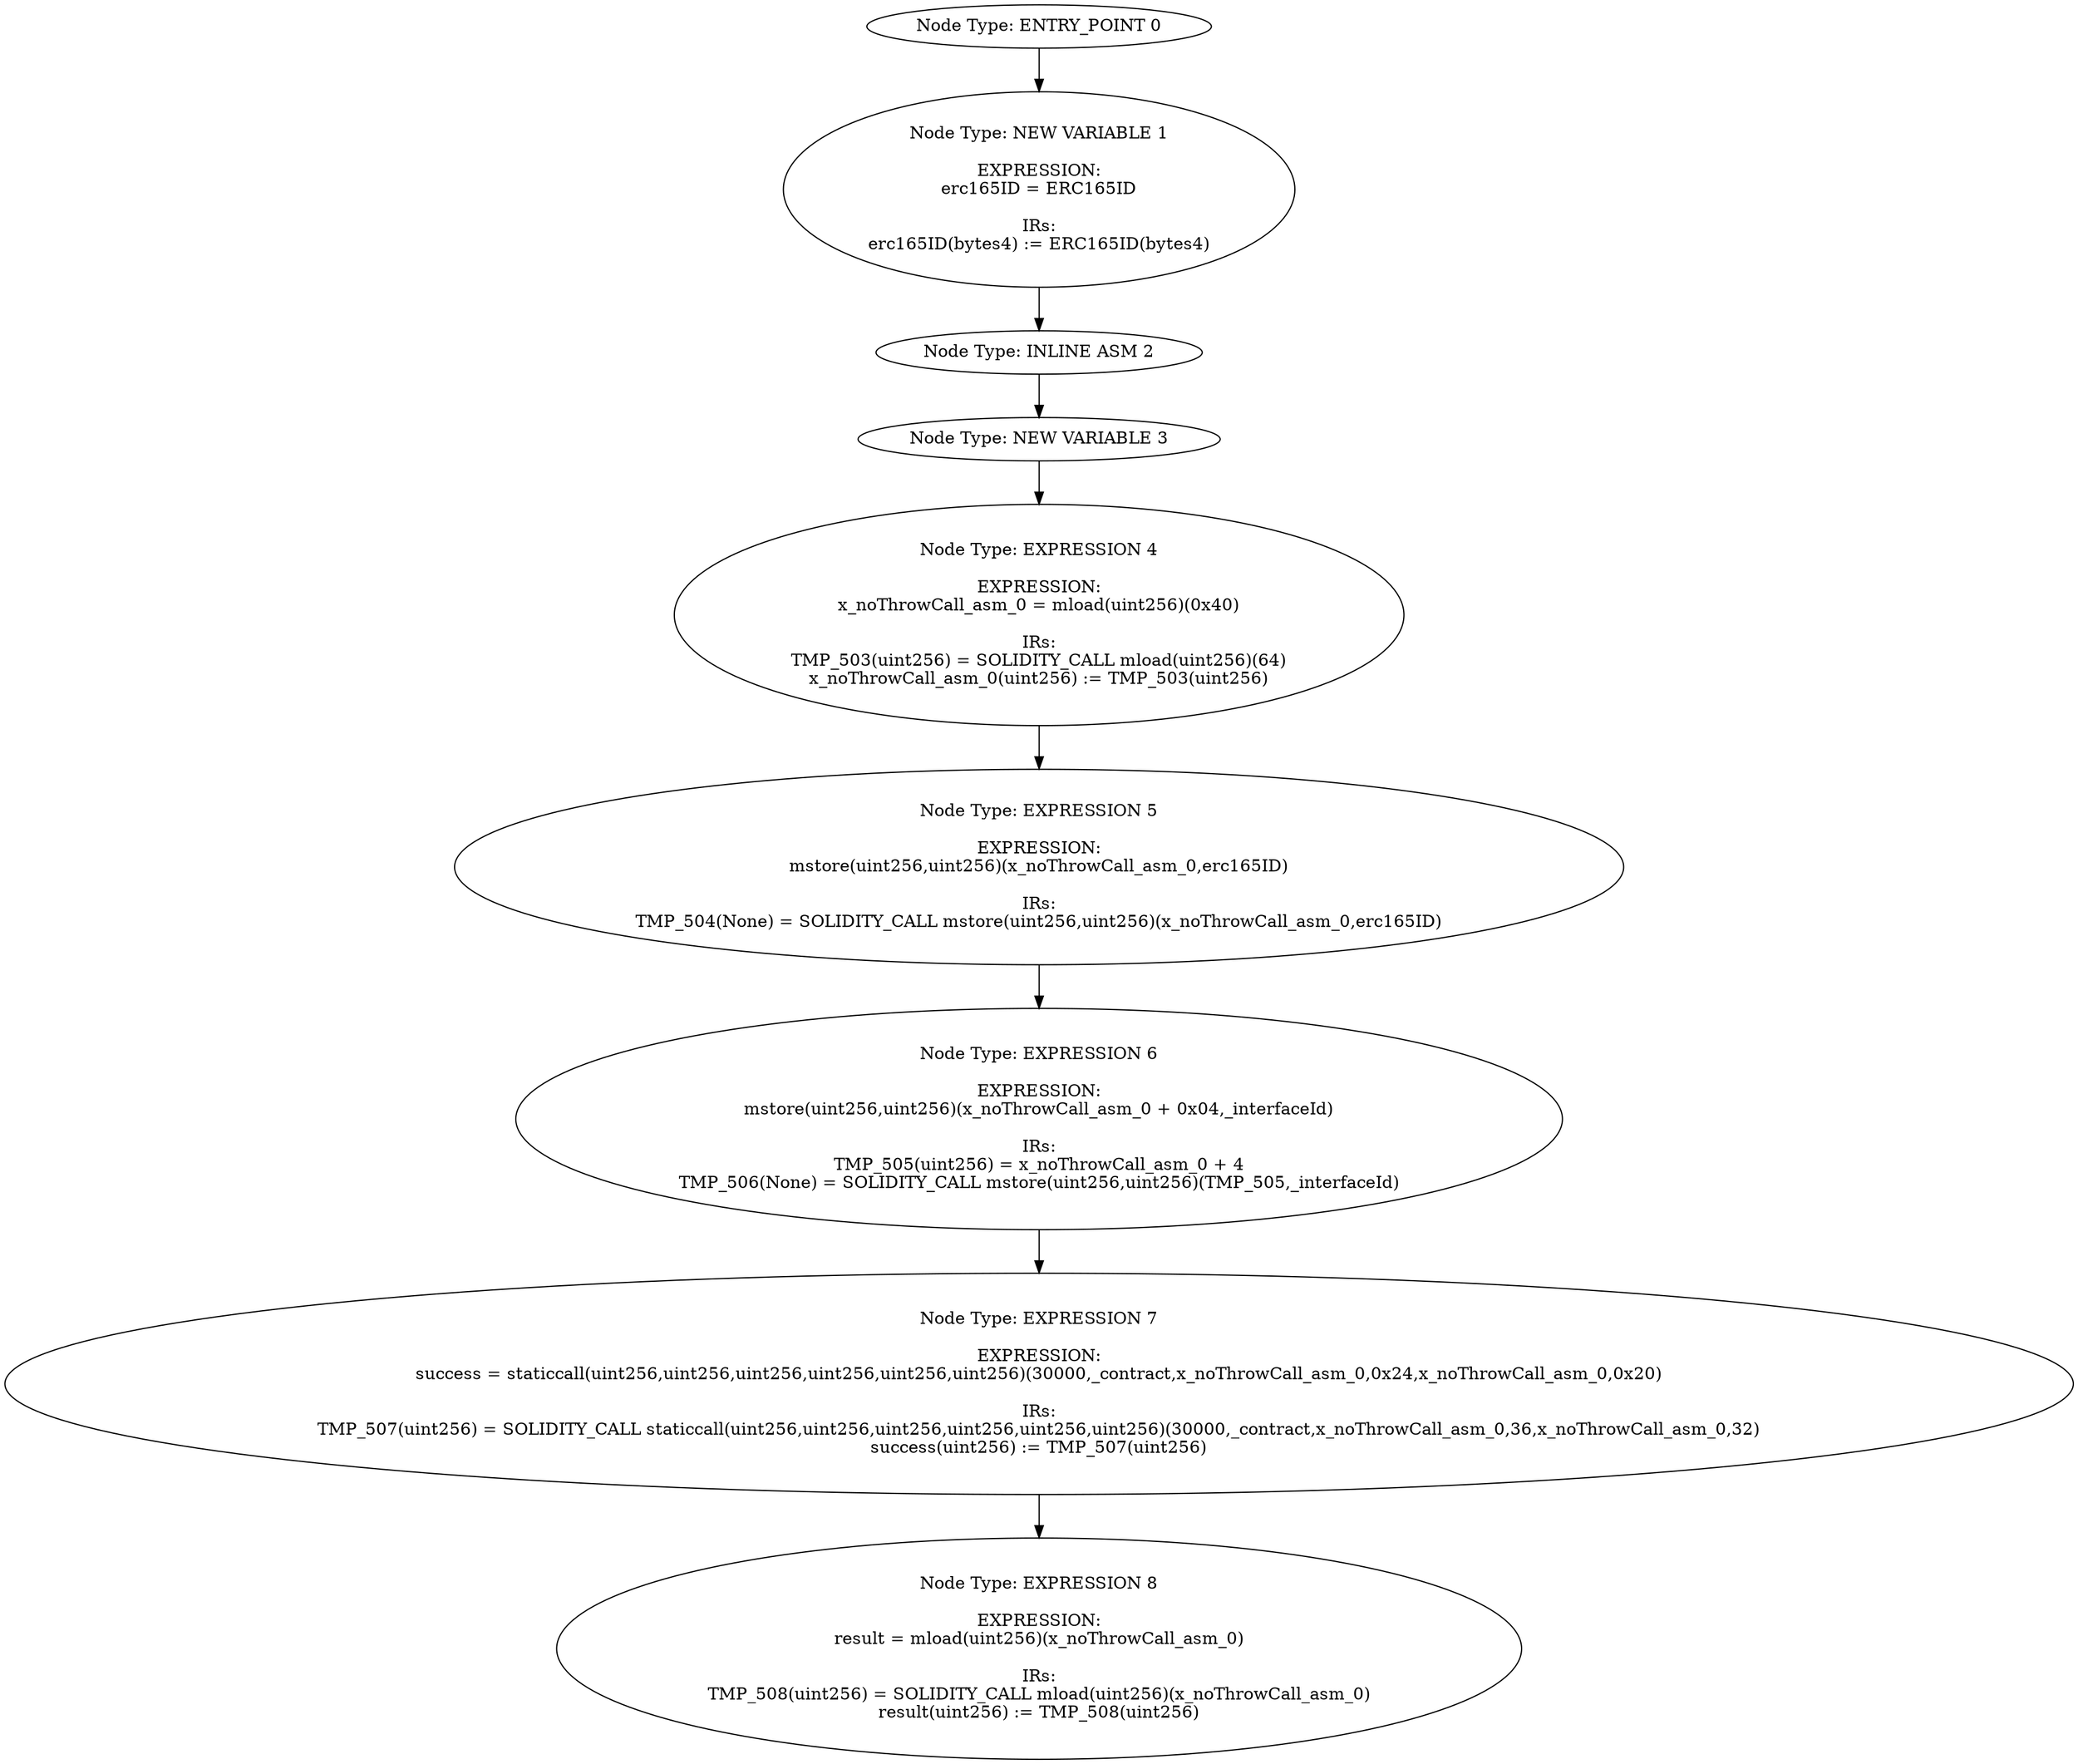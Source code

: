 digraph{
0[label="Node Type: ENTRY_POINT 0
"];
0->1;
1[label="Node Type: NEW VARIABLE 1

EXPRESSION:
erc165ID = ERC165ID

IRs:
erc165ID(bytes4) := ERC165ID(bytes4)"];
1->2;
2[label="Node Type: INLINE ASM 2
"];
2->3;
3[label="Node Type: NEW VARIABLE 3
"];
3->4;
4[label="Node Type: EXPRESSION 4

EXPRESSION:
x_noThrowCall_asm_0 = mload(uint256)(0x40)

IRs:
TMP_503(uint256) = SOLIDITY_CALL mload(uint256)(64)
x_noThrowCall_asm_0(uint256) := TMP_503(uint256)"];
4->5;
5[label="Node Type: EXPRESSION 5

EXPRESSION:
mstore(uint256,uint256)(x_noThrowCall_asm_0,erc165ID)

IRs:
TMP_504(None) = SOLIDITY_CALL mstore(uint256,uint256)(x_noThrowCall_asm_0,erc165ID)"];
5->6;
6[label="Node Type: EXPRESSION 6

EXPRESSION:
mstore(uint256,uint256)(x_noThrowCall_asm_0 + 0x04,_interfaceId)

IRs:
TMP_505(uint256) = x_noThrowCall_asm_0 + 4
TMP_506(None) = SOLIDITY_CALL mstore(uint256,uint256)(TMP_505,_interfaceId)"];
6->7;
7[label="Node Type: EXPRESSION 7

EXPRESSION:
success = staticcall(uint256,uint256,uint256,uint256,uint256,uint256)(30000,_contract,x_noThrowCall_asm_0,0x24,x_noThrowCall_asm_0,0x20)

IRs:
TMP_507(uint256) = SOLIDITY_CALL staticcall(uint256,uint256,uint256,uint256,uint256,uint256)(30000,_contract,x_noThrowCall_asm_0,36,x_noThrowCall_asm_0,32)
success(uint256) := TMP_507(uint256)"];
7->8;
8[label="Node Type: EXPRESSION 8

EXPRESSION:
result = mload(uint256)(x_noThrowCall_asm_0)

IRs:
TMP_508(uint256) = SOLIDITY_CALL mload(uint256)(x_noThrowCall_asm_0)
result(uint256) := TMP_508(uint256)"];
}
